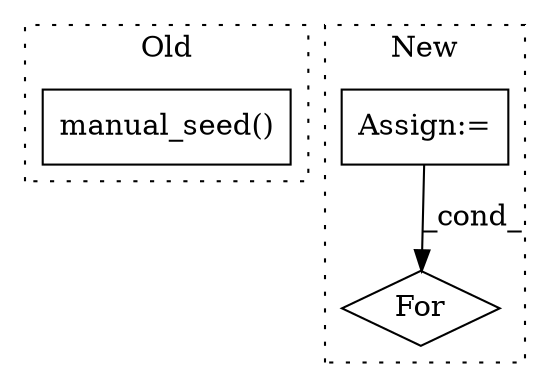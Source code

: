 digraph G {
subgraph cluster0 {
1 [label="manual_seed()" a="75" s="1624,1651" l="18,1" shape="box"];
label = "Old";
style="dotted";
}
subgraph cluster1 {
2 [label="For" a="107" s="7186,7224" l="4,14" shape="diamond"];
3 [label="Assign:=" a="68" s="7062" l="3" shape="box"];
label = "New";
style="dotted";
}
3 -> 2 [label="_cond_"];
}